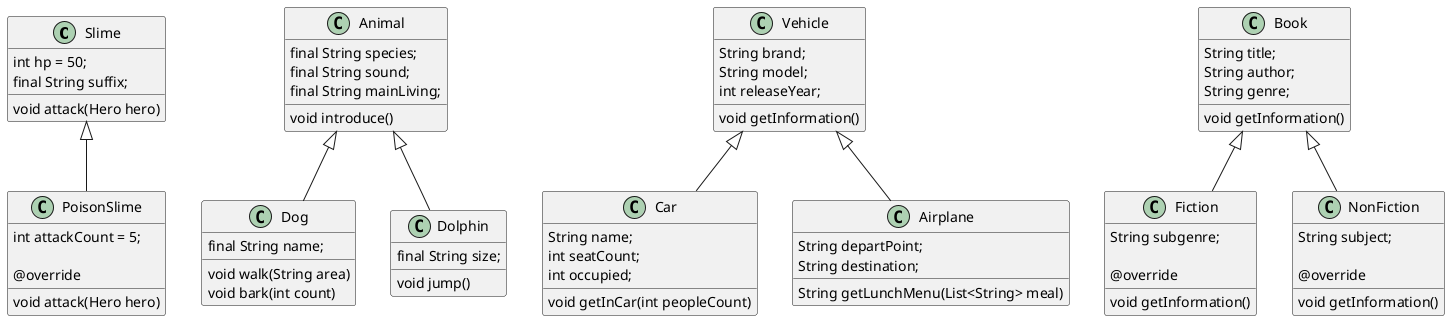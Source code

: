 @startuml

class Slime {
  int hp = 50;
  final String suffix;
  void attack(Hero hero)
}

class PoisonSlime extends Slime {
  int attackCount = 5;

  @override
  void attack(Hero hero)
}

class Animal {
  final String species;
  final String sound;
  final String mainLiving;
  void introduce()
}

class Dog extends Animal {
  final String name;
  void walk(String area)
  void bark(int count)
}

class Dolphin extends Animal {
  final String size;
  void jump()
}

class Vehicle {
  String brand;
  String model;
  int releaseYear;

  void getInformation()
}

class Car extends Vehicle {
  String name;
  int seatCount;
  int occupied;
  void getInCar(int peopleCount)
}

class Airplane extends Vehicle {
  String departPoint;
  String destination;

  String getLunchMenu(List<String> meal)
}

class Book {
  String title;
  String author;
  String genre;

  void getInformation()
}

class Fiction extends Book {
  String subgenre;

  @override
  void getInformation()
}

class NonFiction extends Book {
  String subject;

  @override
  void getInformation()
}

@enduml
